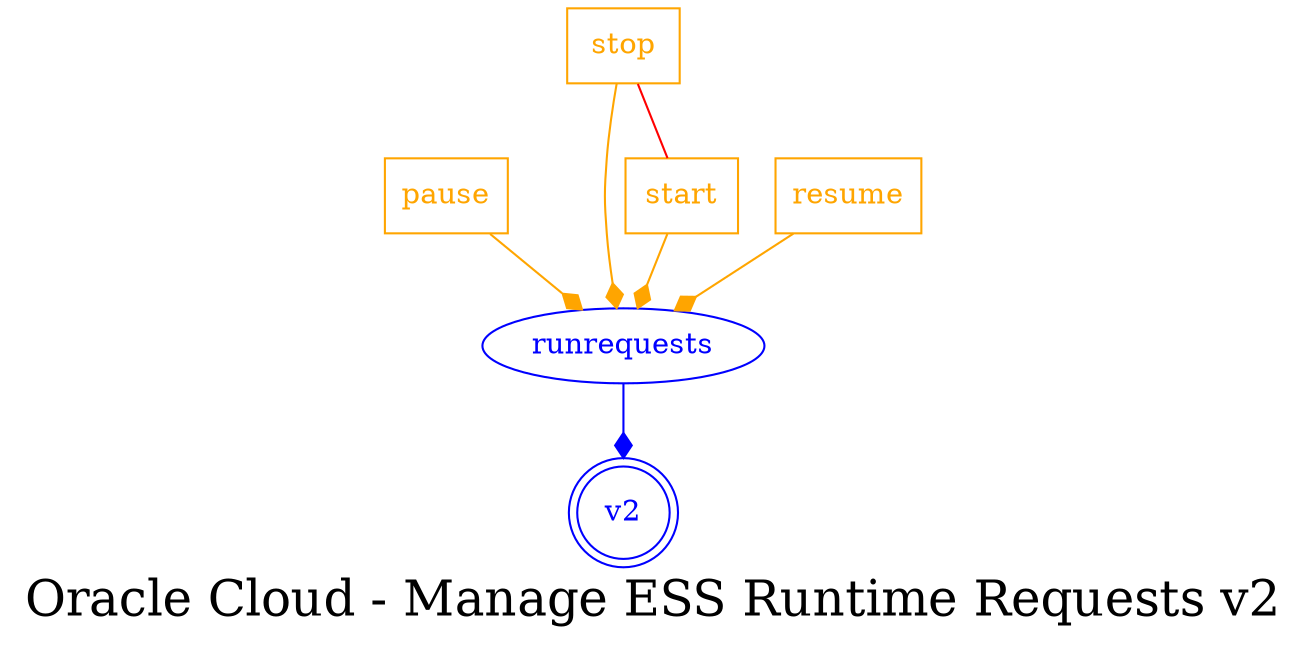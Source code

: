 digraph LexiconGraph {
graph[label="Oracle Cloud - Manage ESS Runtime Requests v2", fontsize=24]
splines=true
"v2" [color=blue, fontcolor=blue, shape=doublecircle]
"runrequests" -> "v2" [color=blue, fontcolor=blue, arrowhead=diamond, arrowtail=none]
"runrequests" [color=blue, fontcolor=blue, shape=ellipse]
"pause" [color=orange, fontcolor=orange, shape=box]
"pause" -> "runrequests" [color=orange, fontcolor=orange, arrowhead=diamond, arrowtail=none]
"stop" [color=orange, fontcolor=orange, shape=box]
"stop" -> "runrequests" [color=orange, fontcolor=orange, arrowhead=diamond, arrowtail=none]
"start" [color=orange, fontcolor=orange, shape=box]
"start" -> "runrequests" [color=orange, fontcolor=orange, arrowhead=diamond, arrowtail=none]
"stop" -> "start" [color=red, fontcolor=red, arrowhead=none, arrowtail=none]
"resume" [color=orange, fontcolor=orange, shape=box]
"resume" -> "runrequests" [color=orange, fontcolor=orange, arrowhead=diamond, arrowtail=none]
}
